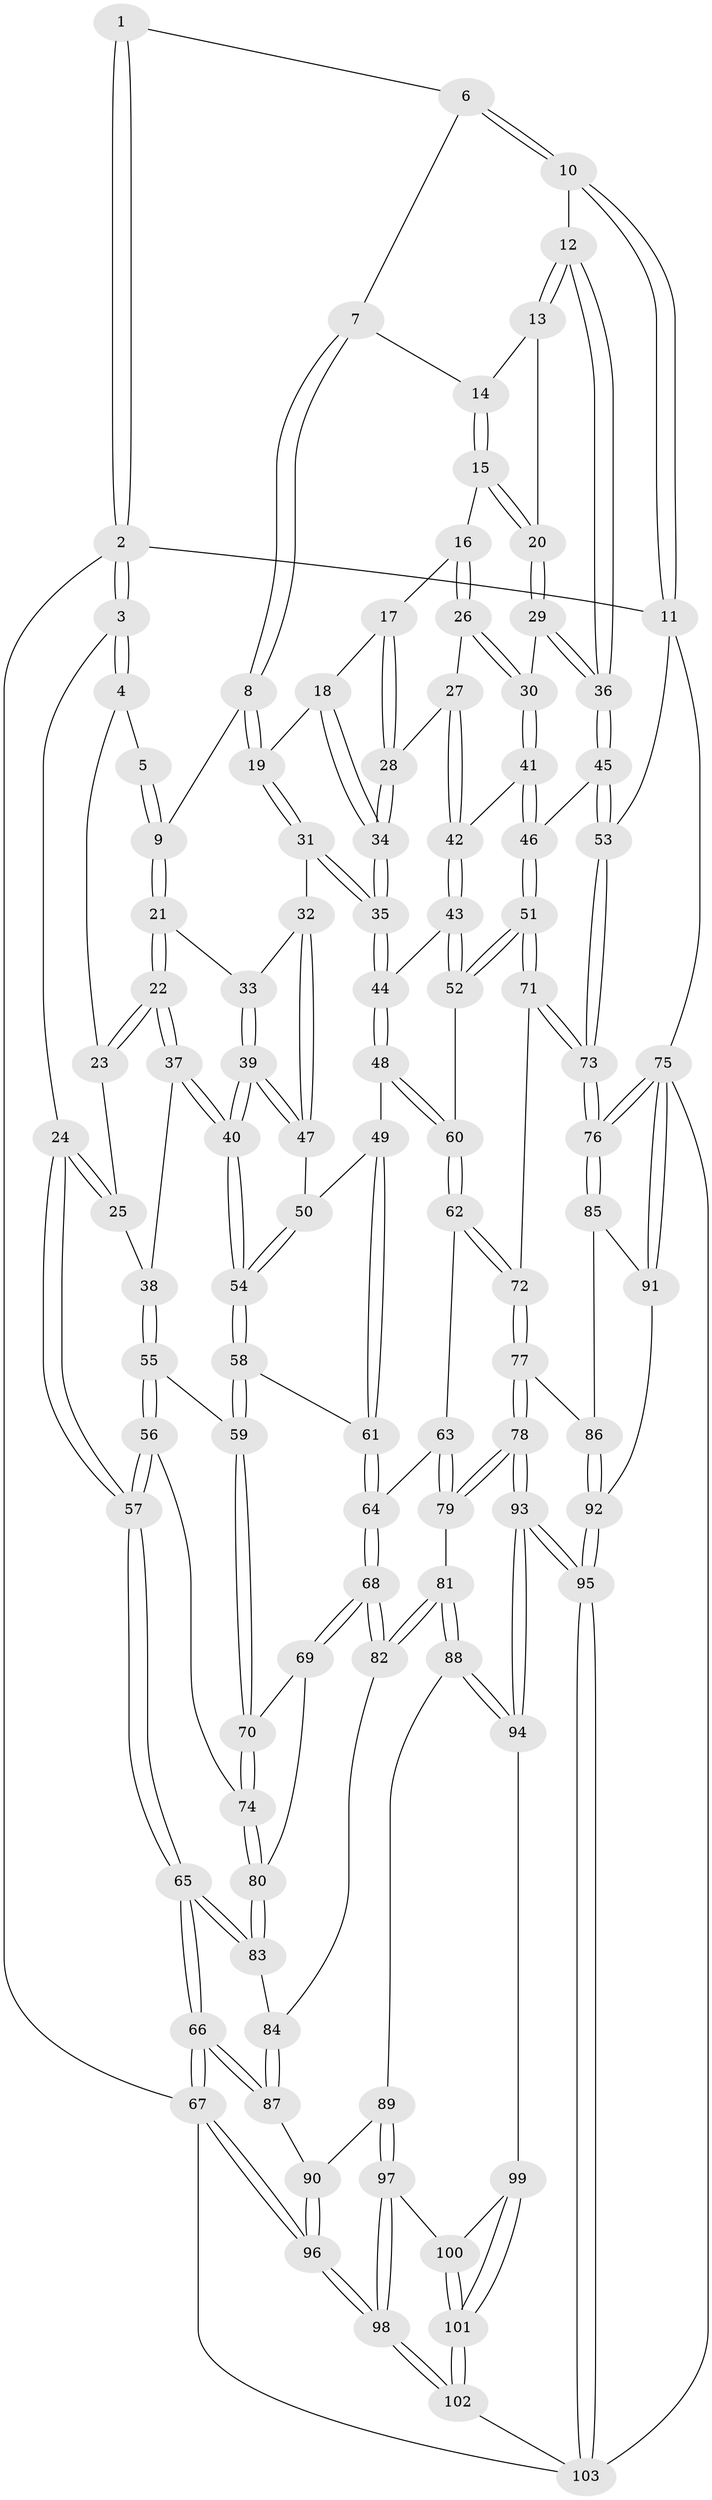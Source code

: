 // Generated by graph-tools (version 1.1) at 2025/27/03/15/25 16:27:56]
// undirected, 103 vertices, 254 edges
graph export_dot {
graph [start="1"]
  node [color=gray90,style=filled];
  1 [pos="+0.2901310519853299+0"];
  2 [pos="+0+0"];
  3 [pos="+0+0"];
  4 [pos="+0.15814884887946384+0.12322241546557455"];
  5 [pos="+0.25338281068410257+0.05272150675502268"];
  6 [pos="+0.6644546064518627+0"];
  7 [pos="+0.662364667367164+0"];
  8 [pos="+0.4428448755541333+0.11702235383673945"];
  9 [pos="+0.3779959735608072+0.14473335040579405"];
  10 [pos="+1+0"];
  11 [pos="+1+0"];
  12 [pos="+0.8497936042289297+0.2625146497203044"];
  13 [pos="+0.6941892548535908+0"];
  14 [pos="+0.6743134142699881+0"];
  15 [pos="+0.5717680215026509+0.2100629716724851"];
  16 [pos="+0.5666819421021673+0.21680996231344993"];
  17 [pos="+0.5294072711286605+0.21608193138545553"];
  18 [pos="+0.4921968858068949+0.21026308555866582"];
  19 [pos="+0.490549487729927+0.20836678952686263"];
  20 [pos="+0.6589410082353112+0.23449304900162274"];
  21 [pos="+0.353267953261975+0.19726882691388994"];
  22 [pos="+0.23952041212902975+0.23245243634637375"];
  23 [pos="+0.15804638559560608+0.13283809643762784"];
  24 [pos="+0+0.13300204456026216"];
  25 [pos="+0.08202246537458138+0.22452702454349008"];
  26 [pos="+0.5731138138969565+0.24146762179750791"];
  27 [pos="+0.5561047953876174+0.27893798027668965"];
  28 [pos="+0.5450831234097125+0.28164580574169557"];
  29 [pos="+0.6615016653133001+0.26852794586649775"];
  30 [pos="+0.657458639247284+0.27267749737236635"];
  31 [pos="+0.411325637419801+0.28689900826617726"];
  32 [pos="+0.40118396736758155+0.286785698524383"];
  33 [pos="+0.36112162375375606+0.22192173977464286"];
  34 [pos="+0.5012575648512382+0.29877547434661306"];
  35 [pos="+0.4959473602527235+0.30786975154729596"];
  36 [pos="+0.8606057896924072+0.29348194385921367"];
  37 [pos="+0.20965933030883896+0.34353967196028834"];
  38 [pos="+0.1155334744697926+0.35732071796883386"];
  39 [pos="+0.27451966611430223+0.37604378412354494"];
  40 [pos="+0.2664602266898453+0.3812396831161359"];
  41 [pos="+0.6367056155230678+0.3134665568006705"];
  42 [pos="+0.6261812825669616+0.32865668432432404"];
  43 [pos="+0.6133598541488596+0.3905465780742843"];
  44 [pos="+0.5123002233497405+0.3921580448636257"];
  45 [pos="+0.9320244759278445+0.385910391682031"];
  46 [pos="+0.9123790910459567+0.40549167623233173"];
  47 [pos="+0.38509386259517603+0.3331979324124557"];
  48 [pos="+0.5083799650243693+0.3956913105340255"];
  49 [pos="+0.47286766257023627+0.4233916476219461"];
  50 [pos="+0.42740746333395024+0.3893878816985311"];
  51 [pos="+0.8722403601959873+0.4487102628091343"];
  52 [pos="+0.6525071033733069+0.43199715629440455"];
  53 [pos="+1+0.35562728171576924"];
  54 [pos="+0.2830153261260206+0.4261865591638962"];
  55 [pos="+0+0.4717557944762104"];
  56 [pos="+0+0.5174088267494893"];
  57 [pos="+0+0.5249333982577618"];
  58 [pos="+0.28844075669875263+0.45348106804083854"];
  59 [pos="+0.2623970349449722+0.5348636110625022"];
  60 [pos="+0.5983223374759561+0.544198813061953"];
  61 [pos="+0.4549271264284735+0.47512385276880703"];
  62 [pos="+0.5868618578506537+0.5734080919657586"];
  63 [pos="+0.5773191829510181+0.5766420561521075"];
  64 [pos="+0.47829116004370376+0.5915705962994662"];
  65 [pos="+0+0.9941438370591699"];
  66 [pos="+0+1"];
  67 [pos="+0+1"];
  68 [pos="+0.4223722311409086+0.6617738731016531"];
  69 [pos="+0.2794785323674549+0.5781672441194952"];
  70 [pos="+0.27025128210265476+0.56101526009251"];
  71 [pos="+0.8273747850886695+0.6028797044051418"];
  72 [pos="+0.7956053086479323+0.6649987367516085"];
  73 [pos="+1+0.7301769492730955"];
  74 [pos="+0.07954407844143833+0.6245656877854456"];
  75 [pos="+1+1"];
  76 [pos="+1+0.749812505023394"];
  77 [pos="+0.79470630092203+0.7501911817062901"];
  78 [pos="+0.7889828133285586+0.7597476588027329"];
  79 [pos="+0.610235615995077+0.7338803010869607"];
  80 [pos="+0.17222528352442731+0.7117020688793124"];
  81 [pos="+0.4457144833596063+0.7614902984486881"];
  82 [pos="+0.423350221920472+0.7098727565950412"];
  83 [pos="+0.17542556009952737+0.729851480290885"];
  84 [pos="+0.2065156731162116+0.7650418128807098"];
  85 [pos="+0.9724425768310567+0.7756422393104497"];
  86 [pos="+0.9683905784081801+0.7755347419347707"];
  87 [pos="+0.20841159772130632+0.801633601929116"];
  88 [pos="+0.44646107286571246+0.7811331461054293"];
  89 [pos="+0.3430803253709436+0.8710882095411717"];
  90 [pos="+0.2250314298835521+0.8588042184838921"];
  91 [pos="+0.9852204781232508+0.9374332214984133"];
  92 [pos="+0.9507742169396111+0.9361856166047593"];
  93 [pos="+0.7542364666914003+0.9145788013481825"];
  94 [pos="+0.4918969067410217+0.8477815039574284"];
  95 [pos="+0.7637442529027145+0.9630849498774835"];
  96 [pos="+0+1"];
  97 [pos="+0.342203274417931+0.9305626261520916"];
  98 [pos="+0.21481971644938463+1"];
  99 [pos="+0.48353261378014245+0.9168033809661623"];
  100 [pos="+0.3778790854739197+0.941579223422185"];
  101 [pos="+0.48130052992406624+1"];
  102 [pos="+0.5046663658093429+1"];
  103 [pos="+0.7272609210990617+1"];
  1 -- 2;
  1 -- 2;
  1 -- 6;
  2 -- 3;
  2 -- 3;
  2 -- 11;
  2 -- 67;
  3 -- 4;
  3 -- 4;
  3 -- 24;
  4 -- 5;
  4 -- 23;
  5 -- 9;
  5 -- 9;
  6 -- 7;
  6 -- 10;
  6 -- 10;
  7 -- 8;
  7 -- 8;
  7 -- 14;
  8 -- 9;
  8 -- 19;
  8 -- 19;
  9 -- 21;
  9 -- 21;
  10 -- 11;
  10 -- 11;
  10 -- 12;
  11 -- 53;
  11 -- 75;
  12 -- 13;
  12 -- 13;
  12 -- 36;
  12 -- 36;
  13 -- 14;
  13 -- 20;
  14 -- 15;
  14 -- 15;
  15 -- 16;
  15 -- 20;
  15 -- 20;
  16 -- 17;
  16 -- 26;
  16 -- 26;
  17 -- 18;
  17 -- 28;
  17 -- 28;
  18 -- 19;
  18 -- 34;
  18 -- 34;
  19 -- 31;
  19 -- 31;
  20 -- 29;
  20 -- 29;
  21 -- 22;
  21 -- 22;
  21 -- 33;
  22 -- 23;
  22 -- 23;
  22 -- 37;
  22 -- 37;
  23 -- 25;
  24 -- 25;
  24 -- 25;
  24 -- 57;
  24 -- 57;
  25 -- 38;
  26 -- 27;
  26 -- 30;
  26 -- 30;
  27 -- 28;
  27 -- 42;
  27 -- 42;
  28 -- 34;
  28 -- 34;
  29 -- 30;
  29 -- 36;
  29 -- 36;
  30 -- 41;
  30 -- 41;
  31 -- 32;
  31 -- 35;
  31 -- 35;
  32 -- 33;
  32 -- 47;
  32 -- 47;
  33 -- 39;
  33 -- 39;
  34 -- 35;
  34 -- 35;
  35 -- 44;
  35 -- 44;
  36 -- 45;
  36 -- 45;
  37 -- 38;
  37 -- 40;
  37 -- 40;
  38 -- 55;
  38 -- 55;
  39 -- 40;
  39 -- 40;
  39 -- 47;
  39 -- 47;
  40 -- 54;
  40 -- 54;
  41 -- 42;
  41 -- 46;
  41 -- 46;
  42 -- 43;
  42 -- 43;
  43 -- 44;
  43 -- 52;
  43 -- 52;
  44 -- 48;
  44 -- 48;
  45 -- 46;
  45 -- 53;
  45 -- 53;
  46 -- 51;
  46 -- 51;
  47 -- 50;
  48 -- 49;
  48 -- 60;
  48 -- 60;
  49 -- 50;
  49 -- 61;
  49 -- 61;
  50 -- 54;
  50 -- 54;
  51 -- 52;
  51 -- 52;
  51 -- 71;
  51 -- 71;
  52 -- 60;
  53 -- 73;
  53 -- 73;
  54 -- 58;
  54 -- 58;
  55 -- 56;
  55 -- 56;
  55 -- 59;
  56 -- 57;
  56 -- 57;
  56 -- 74;
  57 -- 65;
  57 -- 65;
  58 -- 59;
  58 -- 59;
  58 -- 61;
  59 -- 70;
  59 -- 70;
  60 -- 62;
  60 -- 62;
  61 -- 64;
  61 -- 64;
  62 -- 63;
  62 -- 72;
  62 -- 72;
  63 -- 64;
  63 -- 79;
  63 -- 79;
  64 -- 68;
  64 -- 68;
  65 -- 66;
  65 -- 66;
  65 -- 83;
  65 -- 83;
  66 -- 67;
  66 -- 67;
  66 -- 87;
  66 -- 87;
  67 -- 96;
  67 -- 96;
  67 -- 103;
  68 -- 69;
  68 -- 69;
  68 -- 82;
  68 -- 82;
  69 -- 70;
  69 -- 80;
  70 -- 74;
  70 -- 74;
  71 -- 72;
  71 -- 73;
  71 -- 73;
  72 -- 77;
  72 -- 77;
  73 -- 76;
  73 -- 76;
  74 -- 80;
  74 -- 80;
  75 -- 76;
  75 -- 76;
  75 -- 91;
  75 -- 91;
  75 -- 103;
  76 -- 85;
  76 -- 85;
  77 -- 78;
  77 -- 78;
  77 -- 86;
  78 -- 79;
  78 -- 79;
  78 -- 93;
  78 -- 93;
  79 -- 81;
  80 -- 83;
  80 -- 83;
  81 -- 82;
  81 -- 82;
  81 -- 88;
  81 -- 88;
  82 -- 84;
  83 -- 84;
  84 -- 87;
  84 -- 87;
  85 -- 86;
  85 -- 91;
  86 -- 92;
  86 -- 92;
  87 -- 90;
  88 -- 89;
  88 -- 94;
  88 -- 94;
  89 -- 90;
  89 -- 97;
  89 -- 97;
  90 -- 96;
  90 -- 96;
  91 -- 92;
  92 -- 95;
  92 -- 95;
  93 -- 94;
  93 -- 94;
  93 -- 95;
  93 -- 95;
  94 -- 99;
  95 -- 103;
  95 -- 103;
  96 -- 98;
  96 -- 98;
  97 -- 98;
  97 -- 98;
  97 -- 100;
  98 -- 102;
  98 -- 102;
  99 -- 100;
  99 -- 101;
  99 -- 101;
  100 -- 101;
  100 -- 101;
  101 -- 102;
  101 -- 102;
  102 -- 103;
}
